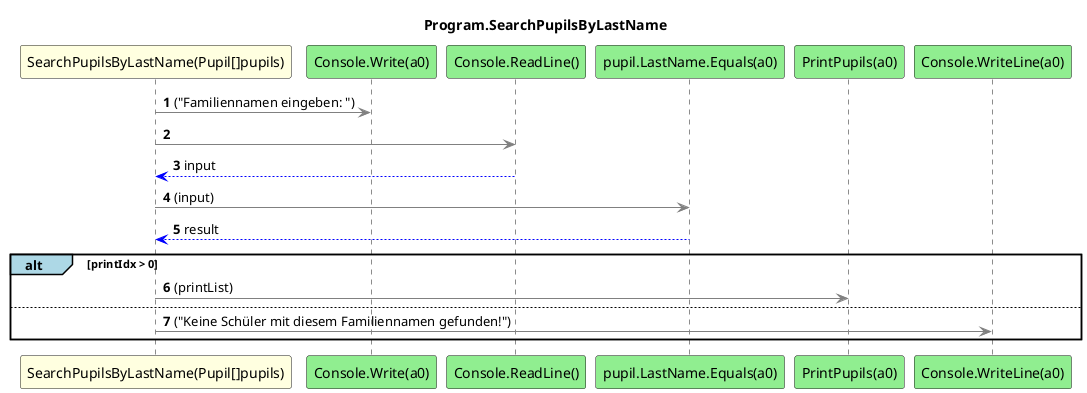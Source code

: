 @startuml Program.SearchPupilsByLastName
title Program.SearchPupilsByLastName
participant "SearchPupilsByLastName(Pupil[]pupils)" as SearchPupilsByLastName_p0 #LightYellow
participant "Console.Write(a0)" as Console_Write_a0 #LightGreen
participant "Console.ReadLine()" as Console_ReadLine #LightGreen
participant "pupil.LastName.Equals(a0)" as pupil_LastName_Equals_a0 #LightGreen
participant "PrintPupils(a0)" as PrintPupils_a0 #LightGreen
participant "Console.WriteLine(a0)" as Console_WriteLine_a0 #LightGreen
autonumber
SearchPupilsByLastName_p0 -[#grey]> Console_Write_a0 : ("Familiennamen eingeben: ")
SearchPupilsByLastName_p0 -[#grey]> Console_ReadLine
Console_ReadLine -[#blue]-> SearchPupilsByLastName_p0 : input
SearchPupilsByLastName_p0 -[#grey]> pupil_LastName_Equals_a0 : (input)
pupil_LastName_Equals_a0 -[#blue]-> SearchPupilsByLastName_p0 : result
alt#LightBlue printIdx > 0
    SearchPupilsByLastName_p0 -[#grey]> PrintPupils_a0 : (printList)
    else
        SearchPupilsByLastName_p0 -[#grey]> Console_WriteLine_a0 : ("Keine Schüler mit diesem Familiennamen gefunden!")
end
@enduml
